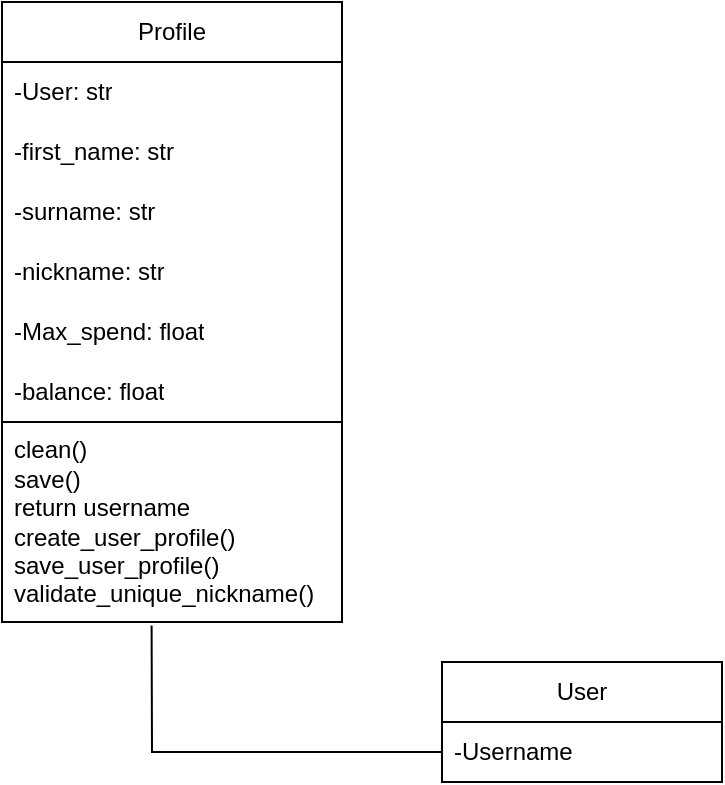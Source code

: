<mxfile version="26.1.1">
  <diagram id="C5RBs43oDa-KdzZeNtuy" name="Page-1">
    <mxGraphModel dx="766" dy="1582" grid="1" gridSize="10" guides="1" tooltips="1" connect="1" arrows="1" fold="1" page="1" pageScale="1" pageWidth="827" pageHeight="1169" math="0" shadow="0">
      <root>
        <mxCell id="WIyWlLk6GJQsqaUBKTNV-0" />
        <mxCell id="WIyWlLk6GJQsqaUBKTNV-1" parent="WIyWlLk6GJQsqaUBKTNV-0" />
        <mxCell id="rnNkECCt-S9Sh67efZkk-0" value="Profile" style="swimlane;fontStyle=0;childLayout=stackLayout;horizontal=1;startSize=30;horizontalStack=0;resizeParent=1;resizeParentMax=0;resizeLast=0;collapsible=1;marginBottom=0;whiteSpace=wrap;html=1;" vertex="1" parent="WIyWlLk6GJQsqaUBKTNV-1">
          <mxGeometry x="260" y="-10" width="170" height="310" as="geometry" />
        </mxCell>
        <mxCell id="rnNkECCt-S9Sh67efZkk-1" value="-User: str" style="text;strokeColor=none;fillColor=none;align=left;verticalAlign=middle;spacingLeft=4;spacingRight=4;overflow=hidden;points=[[0,0.5],[1,0.5]];portConstraint=eastwest;rotatable=0;whiteSpace=wrap;html=1;" vertex="1" parent="rnNkECCt-S9Sh67efZkk-0">
          <mxGeometry y="30" width="170" height="30" as="geometry" />
        </mxCell>
        <mxCell id="rnNkECCt-S9Sh67efZkk-2" value="-first_name: str" style="text;strokeColor=none;fillColor=none;align=left;verticalAlign=middle;spacingLeft=4;spacingRight=4;overflow=hidden;points=[[0,0.5],[1,0.5]];portConstraint=eastwest;rotatable=0;whiteSpace=wrap;html=1;" vertex="1" parent="rnNkECCt-S9Sh67efZkk-0">
          <mxGeometry y="60" width="170" height="30" as="geometry" />
        </mxCell>
        <mxCell id="rnNkECCt-S9Sh67efZkk-4" value="-surname: str" style="text;strokeColor=none;fillColor=none;align=left;verticalAlign=middle;spacingLeft=4;spacingRight=4;overflow=hidden;points=[[0,0.5],[1,0.5]];portConstraint=eastwest;rotatable=0;whiteSpace=wrap;html=1;" vertex="1" parent="rnNkECCt-S9Sh67efZkk-0">
          <mxGeometry y="90" width="170" height="30" as="geometry" />
        </mxCell>
        <mxCell id="rnNkECCt-S9Sh67efZkk-5" value="-nickname: str" style="text;strokeColor=none;fillColor=none;align=left;verticalAlign=middle;spacingLeft=4;spacingRight=4;overflow=hidden;points=[[0,0.5],[1,0.5]];portConstraint=eastwest;rotatable=0;whiteSpace=wrap;html=1;" vertex="1" parent="rnNkECCt-S9Sh67efZkk-0">
          <mxGeometry y="120" width="170" height="30" as="geometry" />
        </mxCell>
        <mxCell id="rnNkECCt-S9Sh67efZkk-6" value="-Max_spend: float" style="text;strokeColor=none;fillColor=none;align=left;verticalAlign=middle;spacingLeft=4;spacingRight=4;overflow=hidden;points=[[0,0.5],[1,0.5]];portConstraint=eastwest;rotatable=0;whiteSpace=wrap;html=1;" vertex="1" parent="rnNkECCt-S9Sh67efZkk-0">
          <mxGeometry y="150" width="170" height="30" as="geometry" />
        </mxCell>
        <mxCell id="rnNkECCt-S9Sh67efZkk-7" value="-balance: float" style="text;strokeColor=none;fillColor=none;align=left;verticalAlign=middle;spacingLeft=4;spacingRight=4;overflow=hidden;points=[[0,0.5],[1,0.5]];portConstraint=eastwest;rotatable=0;whiteSpace=wrap;html=1;" vertex="1" parent="rnNkECCt-S9Sh67efZkk-0">
          <mxGeometry y="180" width="170" height="30" as="geometry" />
        </mxCell>
        <mxCell id="rnNkECCt-S9Sh67efZkk-3" value="clean()&lt;div&gt;save()&lt;/div&gt;&lt;div&gt;return username&lt;/div&gt;&lt;div&gt;create_user_profile()&lt;/div&gt;&lt;div&gt;save_user_profile()&lt;/div&gt;&lt;div&gt;validate_unique_nickname()&lt;/div&gt;" style="text;strokeColor=default;fillColor=none;align=left;verticalAlign=middle;spacingLeft=4;spacingRight=4;overflow=hidden;points=[[0,0.5],[1,0.5]];portConstraint=eastwest;rotatable=0;whiteSpace=wrap;html=1;" vertex="1" parent="rnNkECCt-S9Sh67efZkk-0">
          <mxGeometry y="210" width="170" height="100" as="geometry" />
        </mxCell>
        <mxCell id="rnNkECCt-S9Sh67efZkk-8" value="User" style="swimlane;fontStyle=0;childLayout=stackLayout;horizontal=1;startSize=30;horizontalStack=0;resizeParent=1;resizeParentMax=0;resizeLast=0;collapsible=1;marginBottom=0;whiteSpace=wrap;html=1;" vertex="1" parent="WIyWlLk6GJQsqaUBKTNV-1">
          <mxGeometry x="480" y="320" width="140" height="60" as="geometry" />
        </mxCell>
        <mxCell id="rnNkECCt-S9Sh67efZkk-9" value="-Username" style="text;strokeColor=none;fillColor=none;align=left;verticalAlign=middle;spacingLeft=4;spacingRight=4;overflow=hidden;points=[[0,0.5],[1,0.5]];portConstraint=eastwest;rotatable=0;whiteSpace=wrap;html=1;" vertex="1" parent="rnNkECCt-S9Sh67efZkk-8">
          <mxGeometry y="30" width="140" height="30" as="geometry" />
        </mxCell>
        <mxCell id="rnNkECCt-S9Sh67efZkk-12" value="" style="endArrow=none;html=1;rounded=0;exitX=0;exitY=0.5;exitDx=0;exitDy=0;entryX=0.44;entryY=1.017;entryDx=0;entryDy=0;entryPerimeter=0;" edge="1" parent="WIyWlLk6GJQsqaUBKTNV-1" source="rnNkECCt-S9Sh67efZkk-9" target="rnNkECCt-S9Sh67efZkk-3">
          <mxGeometry width="50" height="50" relative="1" as="geometry">
            <mxPoint x="470" y="260" as="sourcePoint" />
            <mxPoint x="520" y="210" as="targetPoint" />
            <Array as="points">
              <mxPoint x="335" y="365" />
            </Array>
          </mxGeometry>
        </mxCell>
      </root>
    </mxGraphModel>
  </diagram>
</mxfile>
